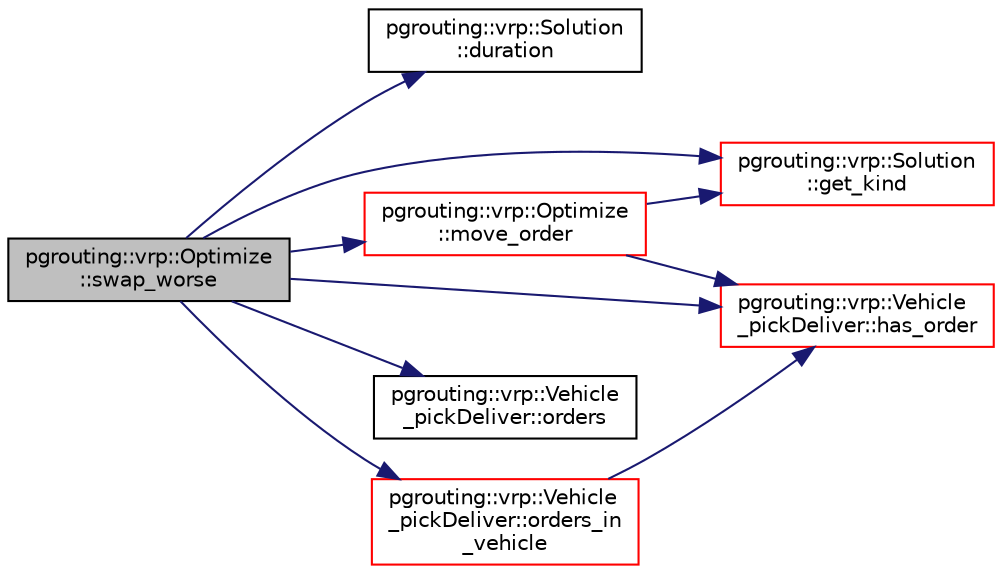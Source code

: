digraph "pgrouting::vrp::Optimize::swap_worse"
{
  edge [fontname="Helvetica",fontsize="10",labelfontname="Helvetica",labelfontsize="10"];
  node [fontname="Helvetica",fontsize="10",shape=record];
  rankdir="LR";
  Node917 [label="pgrouting::vrp::Optimize\l::swap_worse",height=0.2,width=0.4,color="black", fillcolor="grey75", style="filled", fontcolor="black"];
  Node917 -> Node918 [color="midnightblue",fontsize="10",style="solid",fontname="Helvetica"];
  Node918 [label="pgrouting::vrp::Solution\l::duration",height=0.2,width=0.4,color="black", fillcolor="white", style="filled",URL="$classpgrouting_1_1vrp_1_1Solution.html#aa6bc3fa440ee4f3cdad17bd1f069bc43"];
  Node917 -> Node919 [color="midnightblue",fontsize="10",style="solid",fontname="Helvetica"];
  Node919 [label="pgrouting::vrp::Solution\l::get_kind",height=0.2,width=0.4,color="red", fillcolor="white", style="filled",URL="$classpgrouting_1_1vrp_1_1Solution.html#a82bc3ecf220fbf390c9987f908fdad26"];
  Node917 -> Node923 [color="midnightblue",fontsize="10",style="solid",fontname="Helvetica"];
  Node923 [label="pgrouting::vrp::Vehicle\l_pickDeliver::has_order",height=0.2,width=0.4,color="red", fillcolor="white", style="filled",URL="$classpgrouting_1_1vrp_1_1Vehicle__pickDeliver.html#adb870b4b7089194de06de8471eba0767"];
  Node917 -> Node926 [color="midnightblue",fontsize="10",style="solid",fontname="Helvetica"];
  Node926 [label="pgrouting::vrp::Optimize\l::move_order",height=0.2,width=0.4,color="red", fillcolor="white", style="filled",URL="$classpgrouting_1_1vrp_1_1Optimize.html#a6725291140d233df975eb07df5b1ba0b",tooltip="moves an order to an non empty vehicle "];
  Node926 -> Node919 [color="midnightblue",fontsize="10",style="solid",fontname="Helvetica"];
  Node926 -> Node923 [color="midnightblue",fontsize="10",style="solid",fontname="Helvetica"];
  Node917 -> Node970 [color="midnightblue",fontsize="10",style="solid",fontname="Helvetica"];
  Node970 [label="pgrouting::vrp::Vehicle\l_pickDeliver::orders",height=0.2,width=0.4,color="black", fillcolor="white", style="filled",URL="$classpgrouting_1_1vrp_1_1Vehicle__pickDeliver.html#a3eae1abf0e92303ff22bf6f5f9b2cb40"];
  Node917 -> Node971 [color="midnightblue",fontsize="10",style="solid",fontname="Helvetica"];
  Node971 [label="pgrouting::vrp::Vehicle\l_pickDeliver::orders_in\l_vehicle",height=0.2,width=0.4,color="red", fillcolor="white", style="filled",URL="$classpgrouting_1_1vrp_1_1Vehicle__pickDeliver.html#a5c9706adba6b67df27506b64815f4d8d"];
  Node971 -> Node923 [color="midnightblue",fontsize="10",style="solid",fontname="Helvetica"];
}
